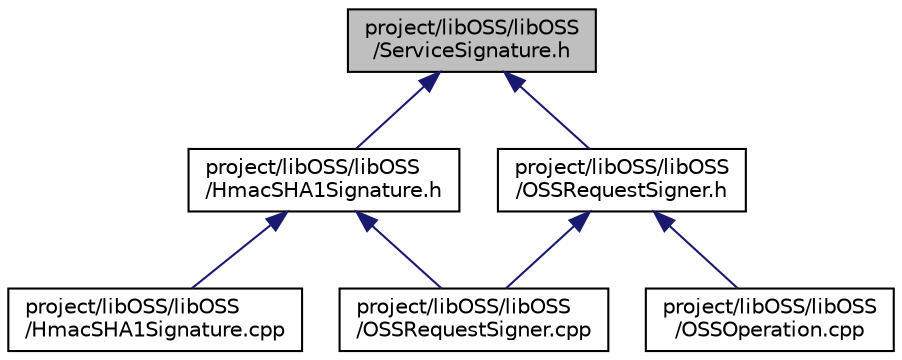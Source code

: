 digraph "project/libOSS/libOSS/ServiceSignature.h"
{
  edge [fontname="Helvetica",fontsize="10",labelfontname="Helvetica",labelfontsize="10"];
  node [fontname="Helvetica",fontsize="10",shape=record];
  Node1 [label="project/libOSS/libOSS\l/ServiceSignature.h",height=0.2,width=0.4,color="black", fillcolor="grey75", style="filled" fontcolor="black"];
  Node1 -> Node2 [dir="back",color="midnightblue",fontsize="10",style="solid",fontname="Helvetica"];
  Node2 [label="project/libOSS/libOSS\l/HmacSHA1Signature.h",height=0.2,width=0.4,color="black", fillcolor="white", style="filled",URL="$_hmac_s_h_a1_signature_8h.html"];
  Node2 -> Node3 [dir="back",color="midnightblue",fontsize="10",style="solid",fontname="Helvetica"];
  Node3 [label="project/libOSS/libOSS\l/HmacSHA1Signature.cpp",height=0.2,width=0.4,color="black", fillcolor="white", style="filled",URL="$_hmac_s_h_a1_signature_8cpp.html"];
  Node2 -> Node4 [dir="back",color="midnightblue",fontsize="10",style="solid",fontname="Helvetica"];
  Node4 [label="project/libOSS/libOSS\l/OSSRequestSigner.cpp",height=0.2,width=0.4,color="black", fillcolor="white", style="filled",URL="$_o_s_s_request_signer_8cpp.html"];
  Node1 -> Node5 [dir="back",color="midnightblue",fontsize="10",style="solid",fontname="Helvetica"];
  Node5 [label="project/libOSS/libOSS\l/OSSRequestSigner.h",height=0.2,width=0.4,color="black", fillcolor="white", style="filled",URL="$_o_s_s_request_signer_8h.html"];
  Node5 -> Node6 [dir="back",color="midnightblue",fontsize="10",style="solid",fontname="Helvetica"];
  Node6 [label="project/libOSS/libOSS\l/OSSOperation.cpp",height=0.2,width=0.4,color="black", fillcolor="white", style="filled",URL="$_o_s_s_operation_8cpp.html"];
  Node5 -> Node4 [dir="back",color="midnightblue",fontsize="10",style="solid",fontname="Helvetica"];
}
